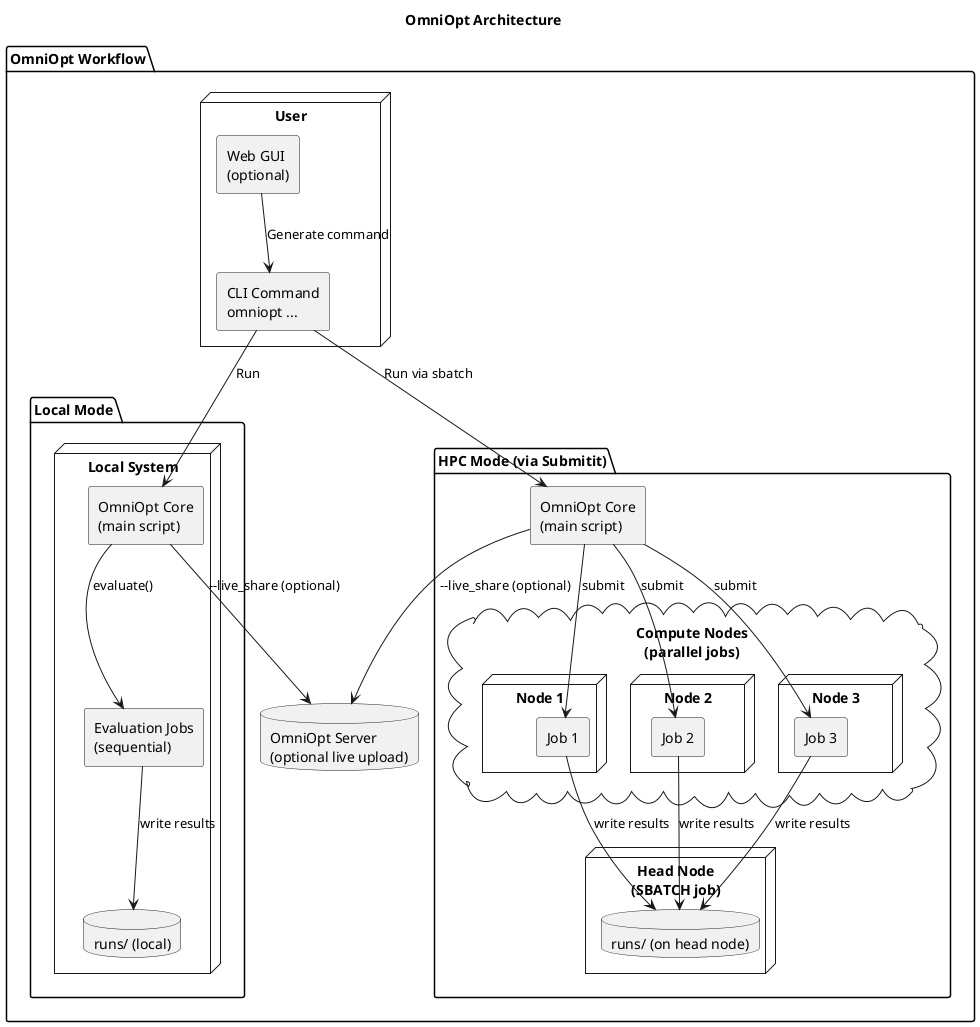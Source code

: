 @startuml
skinparam componentStyle rectangle
skinparam defaultFontName Monospace

title OmniOpt Architecture

package "OmniOpt Workflow" {

  node "User" {
    component "Web GUI\n(optional)" as GUI
    component "CLI Command\nomniopt ..." as CLI
    GUI --> CLI : Generate command
  }

  database "OmniOpt Server\n(optional live upload)" as OmniOptServer

  package "Local Mode" {
    node "Local System" {
      component "OmniOpt Core\n(main script)" as LocalCore
      component "Evaluation Jobs\n(sequential)" as LocalJobs
      database "runs/ (local)" as LocalRuns
    }

    CLI --> LocalCore : Run
    LocalCore --> LocalJobs : evaluate()
    LocalJobs --> LocalRuns : write results
    LocalCore --> OmniOptServer : --live_share (optional)
  }

  package "HPC Mode (via Submitit)" {

    component "OmniOpt Core\n(main script)" as HPCMaster

    CLI --> HPCMaster : Run via sbatch

    node "Head Node\n(SBATCH job)" {
      database "runs/ (on head node)" as HPCRuns
    }

    cloud "Compute Nodes\n(parallel jobs)" {
      node "Node 1" {
        component "Job 1" as Job1
      }
      node "Node 2" {
        component "Job 2" as Job2
      }
      node "Node 3" {
        component "Job 3" as Job3
      }
    }

    HPCMaster --> Job1 : submit
    HPCMaster --> Job2 : submit
    HPCMaster --> Job3 : submit

    Job1 --> HPCRuns : write results
    Job2 --> HPCRuns : write results
    Job3 --> HPCRuns : write results

    HPCMaster --> OmniOptServer : --live_share (optional)
  }
}

@enduml

